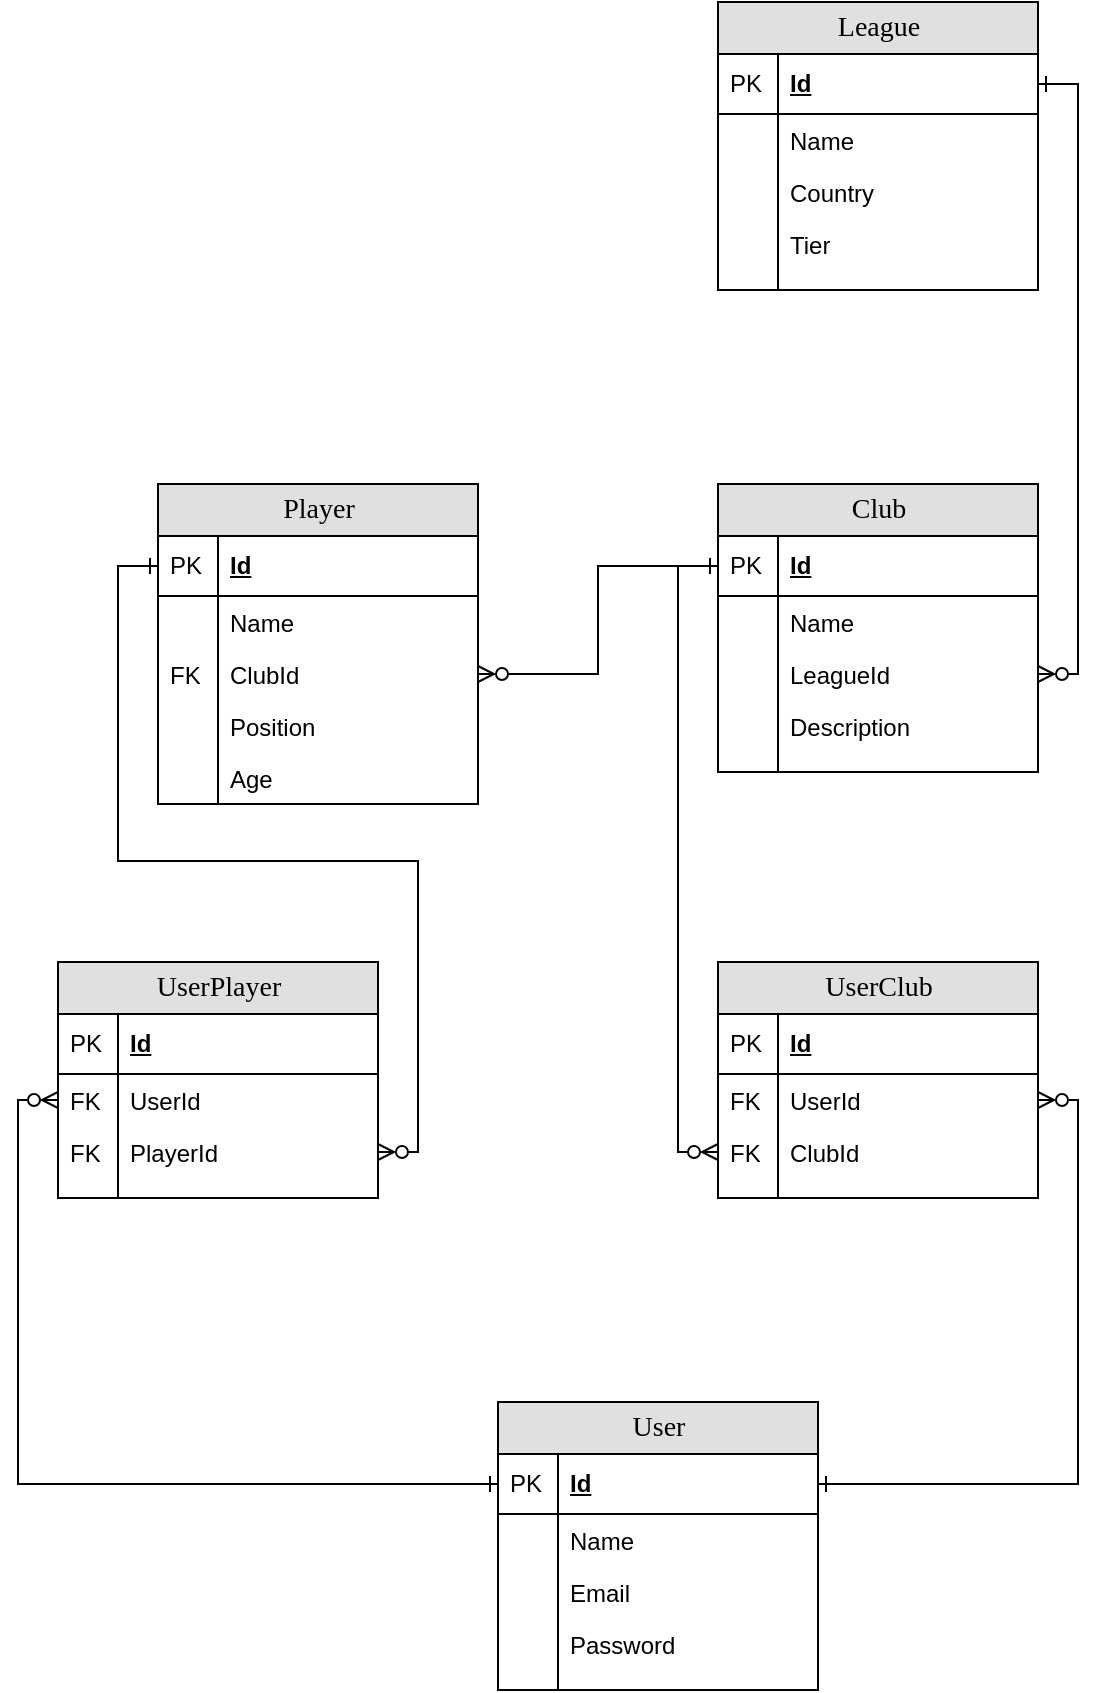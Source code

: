 <mxfile version="20.3.3" type="device"><diagram name="Page-1" id="e56a1550-8fbb-45ad-956c-1786394a9013"><mxGraphModel dx="1422" dy="780" grid="1" gridSize="10" guides="1" tooltips="1" connect="1" arrows="1" fold="1" page="1" pageScale="1" pageWidth="1100" pageHeight="850" background="none" math="0" shadow="0"><root><mxCell id="0"/><mxCell id="1" parent="0"/><mxCell id="2e49270ec7c68f3f-80" value="Club" style="swimlane;html=1;fontStyle=0;childLayout=stackLayout;horizontal=1;startSize=26;fillColor=#e0e0e0;horizontalStack=0;resizeParent=1;resizeLast=0;collapsible=1;marginBottom=0;swimlaneFillColor=#ffffff;align=center;rounded=0;shadow=0;comic=0;labelBackgroundColor=none;strokeWidth=1;fontFamily=Verdana;fontSize=14" parent="1" vertex="1"><mxGeometry x="520" y="281" width="160" height="144" as="geometry"/></mxCell><mxCell id="2e49270ec7c68f3f-81" value="Id" style="shape=partialRectangle;top=0;left=0;right=0;bottom=1;html=1;align=left;verticalAlign=middle;fillColor=none;spacingLeft=34;spacingRight=4;whiteSpace=wrap;overflow=hidden;rotatable=0;points=[[0,0.5],[1,0.5]];portConstraint=eastwest;dropTarget=0;fontStyle=5;" parent="2e49270ec7c68f3f-80" vertex="1"><mxGeometry y="26" width="160" height="30" as="geometry"/></mxCell><mxCell id="2e49270ec7c68f3f-82" value="PK" style="shape=partialRectangle;top=0;left=0;bottom=0;html=1;fillColor=none;align=left;verticalAlign=middle;spacingLeft=4;spacingRight=4;whiteSpace=wrap;overflow=hidden;rotatable=0;points=[];portConstraint=eastwest;part=1;" parent="2e49270ec7c68f3f-81" vertex="1" connectable="0"><mxGeometry width="30" height="30" as="geometry"/></mxCell><mxCell id="2e49270ec7c68f3f-83" value="Name" style="shape=partialRectangle;top=0;left=0;right=0;bottom=0;html=1;align=left;verticalAlign=top;fillColor=none;spacingLeft=34;spacingRight=4;whiteSpace=wrap;overflow=hidden;rotatable=0;points=[[0,0.5],[1,0.5]];portConstraint=eastwest;dropTarget=0;" parent="2e49270ec7c68f3f-80" vertex="1"><mxGeometry y="56" width="160" height="26" as="geometry"/></mxCell><mxCell id="2e49270ec7c68f3f-84" value="" style="shape=partialRectangle;top=0;left=0;bottom=0;html=1;fillColor=none;align=left;verticalAlign=top;spacingLeft=4;spacingRight=4;whiteSpace=wrap;overflow=hidden;rotatable=0;points=[];portConstraint=eastwest;part=1;" parent="2e49270ec7c68f3f-83" vertex="1" connectable="0"><mxGeometry width="30" height="26" as="geometry"/></mxCell><mxCell id="2e49270ec7c68f3f-85" value="LeagueId" style="shape=partialRectangle;top=0;left=0;right=0;bottom=0;html=1;align=left;verticalAlign=top;fillColor=none;spacingLeft=34;spacingRight=4;whiteSpace=wrap;overflow=hidden;rotatable=0;points=[[0,0.5],[1,0.5]];portConstraint=eastwest;dropTarget=0;" parent="2e49270ec7c68f3f-80" vertex="1"><mxGeometry y="82" width="160" height="26" as="geometry"/></mxCell><mxCell id="2e49270ec7c68f3f-86" value="" style="shape=partialRectangle;top=0;left=0;bottom=0;html=1;fillColor=none;align=left;verticalAlign=top;spacingLeft=4;spacingRight=4;whiteSpace=wrap;overflow=hidden;rotatable=0;points=[];portConstraint=eastwest;part=1;" parent="2e49270ec7c68f3f-85" vertex="1" connectable="0"><mxGeometry width="30" height="26" as="geometry"/></mxCell><mxCell id="2e49270ec7c68f3f-87" value="Description" style="shape=partialRectangle;top=0;left=0;right=0;bottom=0;html=1;align=left;verticalAlign=top;fillColor=none;spacingLeft=34;spacingRight=4;whiteSpace=wrap;overflow=hidden;rotatable=0;points=[[0,0.5],[1,0.5]];portConstraint=eastwest;dropTarget=0;" parent="2e49270ec7c68f3f-80" vertex="1"><mxGeometry y="108" width="160" height="26" as="geometry"/></mxCell><mxCell id="2e49270ec7c68f3f-88" value="" style="shape=partialRectangle;top=0;left=0;bottom=0;html=1;fillColor=none;align=left;verticalAlign=top;spacingLeft=4;spacingRight=4;whiteSpace=wrap;overflow=hidden;rotatable=0;points=[];portConstraint=eastwest;part=1;" parent="2e49270ec7c68f3f-87" vertex="1" connectable="0"><mxGeometry width="30" height="26" as="geometry"/></mxCell><mxCell id="2e49270ec7c68f3f-89" value="" style="shape=partialRectangle;top=0;left=0;right=0;bottom=0;html=1;align=left;verticalAlign=top;fillColor=none;spacingLeft=34;spacingRight=4;whiteSpace=wrap;overflow=hidden;rotatable=0;points=[[0,0.5],[1,0.5]];portConstraint=eastwest;dropTarget=0;" parent="2e49270ec7c68f3f-80" vertex="1"><mxGeometry y="134" width="160" height="10" as="geometry"/></mxCell><mxCell id="2e49270ec7c68f3f-90" value="" style="shape=partialRectangle;top=0;left=0;bottom=0;html=1;fillColor=none;align=left;verticalAlign=top;spacingLeft=4;spacingRight=4;whiteSpace=wrap;overflow=hidden;rotatable=0;points=[];portConstraint=eastwest;part=1;" parent="2e49270ec7c68f3f-89" vertex="1" connectable="0"><mxGeometry width="30" height="10" as="geometry"/></mxCell><mxCell id="HlrSA128nvSUkO_dadGf-1" value="League" style="swimlane;html=1;fontStyle=0;childLayout=stackLayout;horizontal=1;startSize=26;fillColor=#e0e0e0;horizontalStack=0;resizeParent=1;resizeLast=0;collapsible=1;marginBottom=0;swimlaneFillColor=#ffffff;align=center;rounded=0;shadow=0;comic=0;labelBackgroundColor=none;strokeWidth=1;fontFamily=Verdana;fontSize=14" vertex="1" parent="1"><mxGeometry x="520" y="40" width="160" height="144" as="geometry"/></mxCell><mxCell id="HlrSA128nvSUkO_dadGf-2" value="Id" style="shape=partialRectangle;top=0;left=0;right=0;bottom=1;html=1;align=left;verticalAlign=middle;fillColor=none;spacingLeft=34;spacingRight=4;whiteSpace=wrap;overflow=hidden;rotatable=0;points=[[0,0.5],[1,0.5]];portConstraint=eastwest;dropTarget=0;fontStyle=5;" vertex="1" parent="HlrSA128nvSUkO_dadGf-1"><mxGeometry y="26" width="160" height="30" as="geometry"/></mxCell><mxCell id="HlrSA128nvSUkO_dadGf-3" value="PK" style="shape=partialRectangle;top=0;left=0;bottom=0;html=1;fillColor=none;align=left;verticalAlign=middle;spacingLeft=4;spacingRight=4;whiteSpace=wrap;overflow=hidden;rotatable=0;points=[];portConstraint=eastwest;part=1;" vertex="1" connectable="0" parent="HlrSA128nvSUkO_dadGf-2"><mxGeometry width="30" height="30" as="geometry"/></mxCell><mxCell id="HlrSA128nvSUkO_dadGf-4" value="Name" style="shape=partialRectangle;top=0;left=0;right=0;bottom=0;html=1;align=left;verticalAlign=top;fillColor=none;spacingLeft=34;spacingRight=4;whiteSpace=wrap;overflow=hidden;rotatable=0;points=[[0,0.5],[1,0.5]];portConstraint=eastwest;dropTarget=0;" vertex="1" parent="HlrSA128nvSUkO_dadGf-1"><mxGeometry y="56" width="160" height="26" as="geometry"/></mxCell><mxCell id="HlrSA128nvSUkO_dadGf-5" value="" style="shape=partialRectangle;top=0;left=0;bottom=0;html=1;fillColor=none;align=left;verticalAlign=top;spacingLeft=4;spacingRight=4;whiteSpace=wrap;overflow=hidden;rotatable=0;points=[];portConstraint=eastwest;part=1;" vertex="1" connectable="0" parent="HlrSA128nvSUkO_dadGf-4"><mxGeometry width="30" height="26" as="geometry"/></mxCell><mxCell id="HlrSA128nvSUkO_dadGf-8" value="Country" style="shape=partialRectangle;top=0;left=0;right=0;bottom=0;html=1;align=left;verticalAlign=top;fillColor=none;spacingLeft=34;spacingRight=4;whiteSpace=wrap;overflow=hidden;rotatable=0;points=[[0,0.5],[1,0.5]];portConstraint=eastwest;dropTarget=0;" vertex="1" parent="HlrSA128nvSUkO_dadGf-1"><mxGeometry y="82" width="160" height="26" as="geometry"/></mxCell><mxCell id="HlrSA128nvSUkO_dadGf-9" value="" style="shape=partialRectangle;top=0;left=0;bottom=0;html=1;fillColor=none;align=left;verticalAlign=top;spacingLeft=4;spacingRight=4;whiteSpace=wrap;overflow=hidden;rotatable=0;points=[];portConstraint=eastwest;part=1;" vertex="1" connectable="0" parent="HlrSA128nvSUkO_dadGf-8"><mxGeometry width="30" height="26" as="geometry"/></mxCell><mxCell id="HlrSA128nvSUkO_dadGf-43" value="Tier" style="shape=partialRectangle;top=0;left=0;right=0;bottom=0;html=1;align=left;verticalAlign=top;fillColor=none;spacingLeft=34;spacingRight=4;whiteSpace=wrap;overflow=hidden;rotatable=0;points=[[0,0.5],[1,0.5]];portConstraint=eastwest;dropTarget=0;" vertex="1" parent="HlrSA128nvSUkO_dadGf-1"><mxGeometry y="108" width="160" height="26" as="geometry"/></mxCell><mxCell id="HlrSA128nvSUkO_dadGf-44" value="" style="shape=partialRectangle;top=0;left=0;bottom=0;html=1;fillColor=none;align=left;verticalAlign=top;spacingLeft=4;spacingRight=4;whiteSpace=wrap;overflow=hidden;rotatable=0;points=[];portConstraint=eastwest;part=1;" vertex="1" connectable="0" parent="HlrSA128nvSUkO_dadGf-43"><mxGeometry width="30" height="26" as="geometry"/></mxCell><mxCell id="HlrSA128nvSUkO_dadGf-10" value="" style="shape=partialRectangle;top=0;left=0;right=0;bottom=0;html=1;align=left;verticalAlign=top;fillColor=none;spacingLeft=34;spacingRight=4;whiteSpace=wrap;overflow=hidden;rotatable=0;points=[[0,0.5],[1,0.5]];portConstraint=eastwest;dropTarget=0;" vertex="1" parent="HlrSA128nvSUkO_dadGf-1"><mxGeometry y="134" width="160" height="10" as="geometry"/></mxCell><mxCell id="HlrSA128nvSUkO_dadGf-11" value="" style="shape=partialRectangle;top=0;left=0;bottom=0;html=1;fillColor=none;align=left;verticalAlign=top;spacingLeft=4;spacingRight=4;whiteSpace=wrap;overflow=hidden;rotatable=0;points=[];portConstraint=eastwest;part=1;" vertex="1" connectable="0" parent="HlrSA128nvSUkO_dadGf-10"><mxGeometry width="30" height="10" as="geometry"/></mxCell><mxCell id="HlrSA128nvSUkO_dadGf-12" value="User" style="swimlane;html=1;fontStyle=0;childLayout=stackLayout;horizontal=1;startSize=26;fillColor=#e0e0e0;horizontalStack=0;resizeParent=1;resizeLast=0;collapsible=1;marginBottom=0;swimlaneFillColor=#ffffff;align=center;rounded=0;shadow=0;comic=0;labelBackgroundColor=none;strokeWidth=1;fontFamily=Verdana;fontSize=14" vertex="1" parent="1"><mxGeometry x="410" y="740" width="160" height="144" as="geometry"/></mxCell><mxCell id="HlrSA128nvSUkO_dadGf-13" value="Id" style="shape=partialRectangle;top=0;left=0;right=0;bottom=1;html=1;align=left;verticalAlign=middle;fillColor=none;spacingLeft=34;spacingRight=4;whiteSpace=wrap;overflow=hidden;rotatable=0;points=[[0,0.5],[1,0.5]];portConstraint=eastwest;dropTarget=0;fontStyle=5;" vertex="1" parent="HlrSA128nvSUkO_dadGf-12"><mxGeometry y="26" width="160" height="30" as="geometry"/></mxCell><mxCell id="HlrSA128nvSUkO_dadGf-14" value="PK" style="shape=partialRectangle;top=0;left=0;bottom=0;html=1;fillColor=none;align=left;verticalAlign=middle;spacingLeft=4;spacingRight=4;whiteSpace=wrap;overflow=hidden;rotatable=0;points=[];portConstraint=eastwest;part=1;" vertex="1" connectable="0" parent="HlrSA128nvSUkO_dadGf-13"><mxGeometry width="30" height="30" as="geometry"/></mxCell><mxCell id="HlrSA128nvSUkO_dadGf-15" value="Name" style="shape=partialRectangle;top=0;left=0;right=0;bottom=0;html=1;align=left;verticalAlign=top;fillColor=none;spacingLeft=34;spacingRight=4;whiteSpace=wrap;overflow=hidden;rotatable=0;points=[[0,0.5],[1,0.5]];portConstraint=eastwest;dropTarget=0;" vertex="1" parent="HlrSA128nvSUkO_dadGf-12"><mxGeometry y="56" width="160" height="26" as="geometry"/></mxCell><mxCell id="HlrSA128nvSUkO_dadGf-16" value="" style="shape=partialRectangle;top=0;left=0;bottom=0;html=1;fillColor=none;align=left;verticalAlign=top;spacingLeft=4;spacingRight=4;whiteSpace=wrap;overflow=hidden;rotatable=0;points=[];portConstraint=eastwest;part=1;" vertex="1" connectable="0" parent="HlrSA128nvSUkO_dadGf-15"><mxGeometry width="30" height="26" as="geometry"/></mxCell><mxCell id="HlrSA128nvSUkO_dadGf-39" value="Email" style="shape=partialRectangle;top=0;left=0;right=0;bottom=0;html=1;align=left;verticalAlign=top;fillColor=none;spacingLeft=34;spacingRight=4;whiteSpace=wrap;overflow=hidden;rotatable=0;points=[[0,0.5],[1,0.5]];portConstraint=eastwest;dropTarget=0;" vertex="1" parent="HlrSA128nvSUkO_dadGf-12"><mxGeometry y="82" width="160" height="26" as="geometry"/></mxCell><mxCell id="HlrSA128nvSUkO_dadGf-40" value="" style="shape=partialRectangle;top=0;left=0;bottom=0;html=1;fillColor=none;align=left;verticalAlign=top;spacingLeft=4;spacingRight=4;whiteSpace=wrap;overflow=hidden;rotatable=0;points=[];portConstraint=eastwest;part=1;" vertex="1" connectable="0" parent="HlrSA128nvSUkO_dadGf-39"><mxGeometry width="30" height="26" as="geometry"/></mxCell><mxCell id="HlrSA128nvSUkO_dadGf-19" value="Password" style="shape=partialRectangle;top=0;left=0;right=0;bottom=0;html=1;align=left;verticalAlign=top;fillColor=none;spacingLeft=34;spacingRight=4;whiteSpace=wrap;overflow=hidden;rotatable=0;points=[[0,0.5],[1,0.5]];portConstraint=eastwest;dropTarget=0;" vertex="1" parent="HlrSA128nvSUkO_dadGf-12"><mxGeometry y="108" width="160" height="26" as="geometry"/></mxCell><mxCell id="HlrSA128nvSUkO_dadGf-20" value="" style="shape=partialRectangle;top=0;left=0;bottom=0;html=1;fillColor=none;align=left;verticalAlign=top;spacingLeft=4;spacingRight=4;whiteSpace=wrap;overflow=hidden;rotatable=0;points=[];portConstraint=eastwest;part=1;" vertex="1" connectable="0" parent="HlrSA128nvSUkO_dadGf-19"><mxGeometry width="30" height="26" as="geometry"/></mxCell><mxCell id="HlrSA128nvSUkO_dadGf-21" value="" style="shape=partialRectangle;top=0;left=0;right=0;bottom=0;html=1;align=left;verticalAlign=top;fillColor=none;spacingLeft=34;spacingRight=4;whiteSpace=wrap;overflow=hidden;rotatable=0;points=[[0,0.5],[1,0.5]];portConstraint=eastwest;dropTarget=0;" vertex="1" parent="HlrSA128nvSUkO_dadGf-12"><mxGeometry y="134" width="160" height="10" as="geometry"/></mxCell><mxCell id="HlrSA128nvSUkO_dadGf-22" value="" style="shape=partialRectangle;top=0;left=0;bottom=0;html=1;fillColor=none;align=left;verticalAlign=top;spacingLeft=4;spacingRight=4;whiteSpace=wrap;overflow=hidden;rotatable=0;points=[];portConstraint=eastwest;part=1;" vertex="1" connectable="0" parent="HlrSA128nvSUkO_dadGf-21"><mxGeometry width="30" height="10" as="geometry"/></mxCell><mxCell id="HlrSA128nvSUkO_dadGf-23" value="Player" style="swimlane;html=1;fontStyle=0;childLayout=stackLayout;horizontal=1;startSize=26;fillColor=#e0e0e0;horizontalStack=0;resizeParent=1;resizeLast=0;collapsible=1;marginBottom=0;swimlaneFillColor=#ffffff;align=center;rounded=0;shadow=0;comic=0;labelBackgroundColor=none;strokeWidth=1;fontFamily=Verdana;fontSize=14" vertex="1" parent="1"><mxGeometry x="240" y="281" width="160" height="160" as="geometry"/></mxCell><mxCell id="HlrSA128nvSUkO_dadGf-24" value="Id" style="shape=partialRectangle;top=0;left=0;right=0;bottom=1;html=1;align=left;verticalAlign=middle;fillColor=none;spacingLeft=34;spacingRight=4;whiteSpace=wrap;overflow=hidden;rotatable=0;points=[[0,0.5],[1,0.5]];portConstraint=eastwest;dropTarget=0;fontStyle=5;" vertex="1" parent="HlrSA128nvSUkO_dadGf-23"><mxGeometry y="26" width="160" height="30" as="geometry"/></mxCell><mxCell id="HlrSA128nvSUkO_dadGf-25" value="PK" style="shape=partialRectangle;top=0;left=0;bottom=0;html=1;fillColor=none;align=left;verticalAlign=middle;spacingLeft=4;spacingRight=4;whiteSpace=wrap;overflow=hidden;rotatable=0;points=[];portConstraint=eastwest;part=1;" vertex="1" connectable="0" parent="HlrSA128nvSUkO_dadGf-24"><mxGeometry width="30" height="30" as="geometry"/></mxCell><mxCell id="HlrSA128nvSUkO_dadGf-26" value="Name" style="shape=partialRectangle;top=0;left=0;right=0;bottom=0;html=1;align=left;verticalAlign=top;fillColor=none;spacingLeft=34;spacingRight=4;whiteSpace=wrap;overflow=hidden;rotatable=0;points=[[0,0.5],[1,0.5]];portConstraint=eastwest;dropTarget=0;" vertex="1" parent="HlrSA128nvSUkO_dadGf-23"><mxGeometry y="56" width="160" height="26" as="geometry"/></mxCell><mxCell id="HlrSA128nvSUkO_dadGf-27" value="" style="shape=partialRectangle;top=0;left=0;bottom=0;html=1;fillColor=none;align=left;verticalAlign=top;spacingLeft=4;spacingRight=4;whiteSpace=wrap;overflow=hidden;rotatable=0;points=[];portConstraint=eastwest;part=1;" vertex="1" connectable="0" parent="HlrSA128nvSUkO_dadGf-26"><mxGeometry width="30" height="26" as="geometry"/></mxCell><mxCell id="HlrSA128nvSUkO_dadGf-28" value="ClubId" style="shape=partialRectangle;top=0;left=0;right=0;bottom=0;html=1;align=left;verticalAlign=top;fillColor=none;spacingLeft=34;spacingRight=4;whiteSpace=wrap;overflow=hidden;rotatable=0;points=[[0,0.5],[1,0.5]];portConstraint=eastwest;dropTarget=0;" vertex="1" parent="HlrSA128nvSUkO_dadGf-23"><mxGeometry y="82" width="160" height="26" as="geometry"/></mxCell><mxCell id="HlrSA128nvSUkO_dadGf-29" value="FK" style="shape=partialRectangle;top=0;left=0;bottom=0;html=1;fillColor=none;align=left;verticalAlign=top;spacingLeft=4;spacingRight=4;whiteSpace=wrap;overflow=hidden;rotatable=0;points=[];portConstraint=eastwest;part=1;" vertex="1" connectable="0" parent="HlrSA128nvSUkO_dadGf-28"><mxGeometry width="30" height="26" as="geometry"/></mxCell><mxCell id="HlrSA128nvSUkO_dadGf-30" value="Position" style="shape=partialRectangle;top=0;left=0;right=0;bottom=0;html=1;align=left;verticalAlign=top;fillColor=none;spacingLeft=34;spacingRight=4;whiteSpace=wrap;overflow=hidden;rotatable=0;points=[[0,0.5],[1,0.5]];portConstraint=eastwest;dropTarget=0;" vertex="1" parent="HlrSA128nvSUkO_dadGf-23"><mxGeometry y="108" width="160" height="26" as="geometry"/></mxCell><mxCell id="HlrSA128nvSUkO_dadGf-31" value="" style="shape=partialRectangle;top=0;left=0;bottom=0;html=1;fillColor=none;align=left;verticalAlign=top;spacingLeft=4;spacingRight=4;whiteSpace=wrap;overflow=hidden;rotatable=0;points=[];portConstraint=eastwest;part=1;" vertex="1" connectable="0" parent="HlrSA128nvSUkO_dadGf-30"><mxGeometry width="30" height="26" as="geometry"/></mxCell><mxCell id="HlrSA128nvSUkO_dadGf-36" value="Age" style="shape=partialRectangle;top=0;left=0;right=0;bottom=0;html=1;align=left;verticalAlign=top;fillColor=none;spacingLeft=34;spacingRight=4;whiteSpace=wrap;overflow=hidden;rotatable=0;points=[[0,0.5],[1,0.5]];portConstraint=eastwest;dropTarget=0;" vertex="1" parent="HlrSA128nvSUkO_dadGf-23"><mxGeometry y="134" width="160" height="26" as="geometry"/></mxCell><mxCell id="HlrSA128nvSUkO_dadGf-37" value="" style="shape=partialRectangle;top=0;left=0;bottom=0;html=1;fillColor=none;align=left;verticalAlign=top;spacingLeft=4;spacingRight=4;whiteSpace=wrap;overflow=hidden;rotatable=0;points=[];portConstraint=eastwest;part=1;" vertex="1" connectable="0" parent="HlrSA128nvSUkO_dadGf-36"><mxGeometry width="30" height="26" as="geometry"/></mxCell><mxCell id="HlrSA128nvSUkO_dadGf-45" value="UserPlayer" style="swimlane;html=1;fontStyle=0;childLayout=stackLayout;horizontal=1;startSize=26;fillColor=#e0e0e0;horizontalStack=0;resizeParent=1;resizeLast=0;collapsible=1;marginBottom=0;swimlaneFillColor=#ffffff;align=center;rounded=0;shadow=0;comic=0;labelBackgroundColor=none;strokeWidth=1;fontFamily=Verdana;fontSize=14" vertex="1" parent="1"><mxGeometry x="190" y="520" width="160" height="118" as="geometry"/></mxCell><mxCell id="HlrSA128nvSUkO_dadGf-46" value="Id" style="shape=partialRectangle;top=0;left=0;right=0;bottom=1;html=1;align=left;verticalAlign=middle;fillColor=none;spacingLeft=34;spacingRight=4;whiteSpace=wrap;overflow=hidden;rotatable=0;points=[[0,0.5],[1,0.5]];portConstraint=eastwest;dropTarget=0;fontStyle=5;" vertex="1" parent="HlrSA128nvSUkO_dadGf-45"><mxGeometry y="26" width="160" height="30" as="geometry"/></mxCell><mxCell id="HlrSA128nvSUkO_dadGf-47" value="PK" style="shape=partialRectangle;top=0;left=0;bottom=0;html=1;fillColor=none;align=left;verticalAlign=middle;spacingLeft=4;spacingRight=4;whiteSpace=wrap;overflow=hidden;rotatable=0;points=[];portConstraint=eastwest;part=1;" vertex="1" connectable="0" parent="HlrSA128nvSUkO_dadGf-46"><mxGeometry width="30" height="30" as="geometry"/></mxCell><mxCell id="HlrSA128nvSUkO_dadGf-48" value="UserId" style="shape=partialRectangle;top=0;left=0;right=0;bottom=0;html=1;align=left;verticalAlign=top;fillColor=none;spacingLeft=34;spacingRight=4;whiteSpace=wrap;overflow=hidden;rotatable=0;points=[[0,0.5],[1,0.5]];portConstraint=eastwest;dropTarget=0;" vertex="1" parent="HlrSA128nvSUkO_dadGf-45"><mxGeometry y="56" width="160" height="26" as="geometry"/></mxCell><mxCell id="HlrSA128nvSUkO_dadGf-49" value="FK" style="shape=partialRectangle;top=0;left=0;bottom=0;html=1;fillColor=none;align=left;verticalAlign=top;spacingLeft=4;spacingRight=4;whiteSpace=wrap;overflow=hidden;rotatable=0;points=[];portConstraint=eastwest;part=1;" vertex="1" connectable="0" parent="HlrSA128nvSUkO_dadGf-48"><mxGeometry width="30" height="26" as="geometry"/></mxCell><mxCell id="HlrSA128nvSUkO_dadGf-50" value="PlayerId" style="shape=partialRectangle;top=0;left=0;right=0;bottom=0;html=1;align=left;verticalAlign=top;fillColor=none;spacingLeft=34;spacingRight=4;whiteSpace=wrap;overflow=hidden;rotatable=0;points=[[0,0.5],[1,0.5]];portConstraint=eastwest;dropTarget=0;" vertex="1" parent="HlrSA128nvSUkO_dadGf-45"><mxGeometry y="82" width="160" height="26" as="geometry"/></mxCell><mxCell id="HlrSA128nvSUkO_dadGf-51" value="FK" style="shape=partialRectangle;top=0;left=0;bottom=0;html=1;fillColor=none;align=left;verticalAlign=top;spacingLeft=4;spacingRight=4;whiteSpace=wrap;overflow=hidden;rotatable=0;points=[];portConstraint=eastwest;part=1;" vertex="1" connectable="0" parent="HlrSA128nvSUkO_dadGf-50"><mxGeometry width="30" height="26" as="geometry"/></mxCell><mxCell id="HlrSA128nvSUkO_dadGf-54" value="" style="shape=partialRectangle;top=0;left=0;right=0;bottom=0;html=1;align=left;verticalAlign=top;fillColor=none;spacingLeft=34;spacingRight=4;whiteSpace=wrap;overflow=hidden;rotatable=0;points=[[0,0.5],[1,0.5]];portConstraint=eastwest;dropTarget=0;" vertex="1" parent="HlrSA128nvSUkO_dadGf-45"><mxGeometry y="108" width="160" height="10" as="geometry"/></mxCell><mxCell id="HlrSA128nvSUkO_dadGf-55" value="" style="shape=partialRectangle;top=0;left=0;bottom=0;html=1;fillColor=none;align=left;verticalAlign=top;spacingLeft=4;spacingRight=4;whiteSpace=wrap;overflow=hidden;rotatable=0;points=[];portConstraint=eastwest;part=1;" vertex="1" connectable="0" parent="HlrSA128nvSUkO_dadGf-54"><mxGeometry width="30" height="10" as="geometry"/></mxCell><mxCell id="HlrSA128nvSUkO_dadGf-56" value="UserClub" style="swimlane;html=1;fontStyle=0;childLayout=stackLayout;horizontal=1;startSize=26;fillColor=#e0e0e0;horizontalStack=0;resizeParent=1;resizeLast=0;collapsible=1;marginBottom=0;swimlaneFillColor=#ffffff;align=center;rounded=0;shadow=0;comic=0;labelBackgroundColor=none;strokeWidth=1;fontFamily=Verdana;fontSize=14" vertex="1" parent="1"><mxGeometry x="520" y="520" width="160" height="118" as="geometry"/></mxCell><mxCell id="HlrSA128nvSUkO_dadGf-57" value="Id" style="shape=partialRectangle;top=0;left=0;right=0;bottom=1;html=1;align=left;verticalAlign=middle;fillColor=none;spacingLeft=34;spacingRight=4;whiteSpace=wrap;overflow=hidden;rotatable=0;points=[[0,0.5],[1,0.5]];portConstraint=eastwest;dropTarget=0;fontStyle=5;" vertex="1" parent="HlrSA128nvSUkO_dadGf-56"><mxGeometry y="26" width="160" height="30" as="geometry"/></mxCell><mxCell id="HlrSA128nvSUkO_dadGf-58" value="PK" style="shape=partialRectangle;top=0;left=0;bottom=0;html=1;fillColor=none;align=left;verticalAlign=middle;spacingLeft=4;spacingRight=4;whiteSpace=wrap;overflow=hidden;rotatable=0;points=[];portConstraint=eastwest;part=1;" vertex="1" connectable="0" parent="HlrSA128nvSUkO_dadGf-57"><mxGeometry width="30" height="30" as="geometry"/></mxCell><mxCell id="HlrSA128nvSUkO_dadGf-59" value="UserId" style="shape=partialRectangle;top=0;left=0;right=0;bottom=0;html=1;align=left;verticalAlign=top;fillColor=none;spacingLeft=34;spacingRight=4;whiteSpace=wrap;overflow=hidden;rotatable=0;points=[[0,0.5],[1,0.5]];portConstraint=eastwest;dropTarget=0;" vertex="1" parent="HlrSA128nvSUkO_dadGf-56"><mxGeometry y="56" width="160" height="26" as="geometry"/></mxCell><mxCell id="HlrSA128nvSUkO_dadGf-60" value="FK" style="shape=partialRectangle;top=0;left=0;bottom=0;html=1;fillColor=none;align=left;verticalAlign=top;spacingLeft=4;spacingRight=4;whiteSpace=wrap;overflow=hidden;rotatable=0;points=[];portConstraint=eastwest;part=1;" vertex="1" connectable="0" parent="HlrSA128nvSUkO_dadGf-59"><mxGeometry width="30" height="26" as="geometry"/></mxCell><mxCell id="HlrSA128nvSUkO_dadGf-61" value="ClubId" style="shape=partialRectangle;top=0;left=0;right=0;bottom=0;html=1;align=left;verticalAlign=top;fillColor=none;spacingLeft=34;spacingRight=4;whiteSpace=wrap;overflow=hidden;rotatable=0;points=[[0,0.5],[1,0.5]];portConstraint=eastwest;dropTarget=0;" vertex="1" parent="HlrSA128nvSUkO_dadGf-56"><mxGeometry y="82" width="160" height="26" as="geometry"/></mxCell><mxCell id="HlrSA128nvSUkO_dadGf-62" value="FK" style="shape=partialRectangle;top=0;left=0;bottom=0;html=1;fillColor=none;align=left;verticalAlign=top;spacingLeft=4;spacingRight=4;whiteSpace=wrap;overflow=hidden;rotatable=0;points=[];portConstraint=eastwest;part=1;" vertex="1" connectable="0" parent="HlrSA128nvSUkO_dadGf-61"><mxGeometry width="30" height="26" as="geometry"/></mxCell><mxCell id="HlrSA128nvSUkO_dadGf-63" value="" style="shape=partialRectangle;top=0;left=0;right=0;bottom=0;html=1;align=left;verticalAlign=top;fillColor=none;spacingLeft=34;spacingRight=4;whiteSpace=wrap;overflow=hidden;rotatable=0;points=[[0,0.5],[1,0.5]];portConstraint=eastwest;dropTarget=0;" vertex="1" parent="HlrSA128nvSUkO_dadGf-56"><mxGeometry y="108" width="160" height="10" as="geometry"/></mxCell><mxCell id="HlrSA128nvSUkO_dadGf-64" value="" style="shape=partialRectangle;top=0;left=0;bottom=0;html=1;fillColor=none;align=left;verticalAlign=top;spacingLeft=4;spacingRight=4;whiteSpace=wrap;overflow=hidden;rotatable=0;points=[];portConstraint=eastwest;part=1;" vertex="1" connectable="0" parent="HlrSA128nvSUkO_dadGf-63"><mxGeometry width="30" height="10" as="geometry"/></mxCell><mxCell id="HlrSA128nvSUkO_dadGf-66" style="edgeStyle=orthogonalEdgeStyle;rounded=0;orthogonalLoop=1;jettySize=auto;html=1;exitX=0;exitY=0.5;exitDx=0;exitDy=0;entryX=0;entryY=0.5;entryDx=0;entryDy=0;endArrow=ERzeroToMany;endFill=0;startArrow=ERone;startFill=0;" edge="1" parent="1" source="HlrSA128nvSUkO_dadGf-13" target="HlrSA128nvSUkO_dadGf-48"><mxGeometry relative="1" as="geometry"/></mxCell><mxCell id="HlrSA128nvSUkO_dadGf-68" style="edgeStyle=orthogonalEdgeStyle;rounded=0;orthogonalLoop=1;jettySize=auto;html=1;exitX=1;exitY=0.5;exitDx=0;exitDy=0;entryX=1;entryY=0.5;entryDx=0;entryDy=0;startArrow=ERone;startFill=0;endArrow=ERzeroToMany;endFill=0;" edge="1" parent="1" source="HlrSA128nvSUkO_dadGf-13" target="HlrSA128nvSUkO_dadGf-59"><mxGeometry relative="1" as="geometry"/></mxCell><mxCell id="HlrSA128nvSUkO_dadGf-72" style="edgeStyle=orthogonalEdgeStyle;rounded=0;orthogonalLoop=1;jettySize=auto;html=1;exitX=1;exitY=0.5;exitDx=0;exitDy=0;entryX=0;entryY=0.5;entryDx=0;entryDy=0;startArrow=ERzeroToMany;startFill=0;endArrow=ERone;endFill=0;" edge="1" parent="1" source="HlrSA128nvSUkO_dadGf-50" target="HlrSA128nvSUkO_dadGf-24"><mxGeometry relative="1" as="geometry"/></mxCell><mxCell id="HlrSA128nvSUkO_dadGf-75" style="edgeStyle=orthogonalEdgeStyle;rounded=0;orthogonalLoop=1;jettySize=auto;html=1;exitX=0;exitY=0.5;exitDx=0;exitDy=0;entryX=0;entryY=0.5;entryDx=0;entryDy=0;startArrow=ERzeroToMany;startFill=0;endArrow=ERone;endFill=0;" edge="1" parent="1" source="HlrSA128nvSUkO_dadGf-61" target="2e49270ec7c68f3f-81"><mxGeometry relative="1" as="geometry"/></mxCell><mxCell id="HlrSA128nvSUkO_dadGf-77" style="edgeStyle=orthogonalEdgeStyle;rounded=0;orthogonalLoop=1;jettySize=auto;html=1;exitX=1;exitY=0.5;exitDx=0;exitDy=0;entryX=0;entryY=0.5;entryDx=0;entryDy=0;startArrow=ERzeroToMany;startFill=0;endArrow=ERone;endFill=0;" edge="1" parent="1" source="HlrSA128nvSUkO_dadGf-28" target="2e49270ec7c68f3f-81"><mxGeometry relative="1" as="geometry"/></mxCell><mxCell id="HlrSA128nvSUkO_dadGf-79" style="edgeStyle=orthogonalEdgeStyle;rounded=0;orthogonalLoop=1;jettySize=auto;html=1;exitX=1;exitY=0.5;exitDx=0;exitDy=0;entryX=1;entryY=0.5;entryDx=0;entryDy=0;startArrow=ERzeroToMany;startFill=0;endArrow=ERone;endFill=0;" edge="1" parent="1" source="2e49270ec7c68f3f-85" target="HlrSA128nvSUkO_dadGf-2"><mxGeometry relative="1" as="geometry"/></mxCell></root></mxGraphModel></diagram></mxfile>